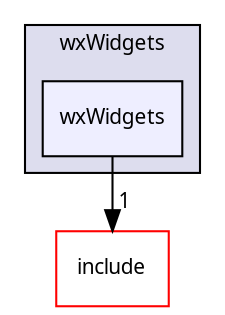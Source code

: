digraph "Solution/Solution/Alicorn/Build/Extension/wxWidgets/wxWidgets" {
  compound=true
  node [ fontsize="10", fontname="Verdana"];
  edge [ labelfontsize="10", labelfontname="Verdana"];
  subgraph clusterdir_c4cbe03241571747f85276afe02cdf0a {
    graph [ bgcolor="#ddddee", pencolor="black", label="wxWidgets" fontname="Verdana", fontsize="10", URL="dir_c4cbe03241571747f85276afe02cdf0a.html"]
  dir_6715ffef73a2aaa392f7e9bdb86f4b56 [shape=box, label="wxWidgets", style="filled", fillcolor="#eeeeff", pencolor="black", URL="dir_6715ffef73a2aaa392f7e9bdb86f4b56.html"];
  }
  dir_3e485b6767415191f62ea634d9473613 [shape=box label="include" fillcolor="white" style="filled" color="red" URL="dir_3e485b6767415191f62ea634d9473613.html"];
  dir_6715ffef73a2aaa392f7e9bdb86f4b56->dir_3e485b6767415191f62ea634d9473613 [headlabel="1", labeldistance=1.5 headhref="dir_000039_000048.html"];
}
